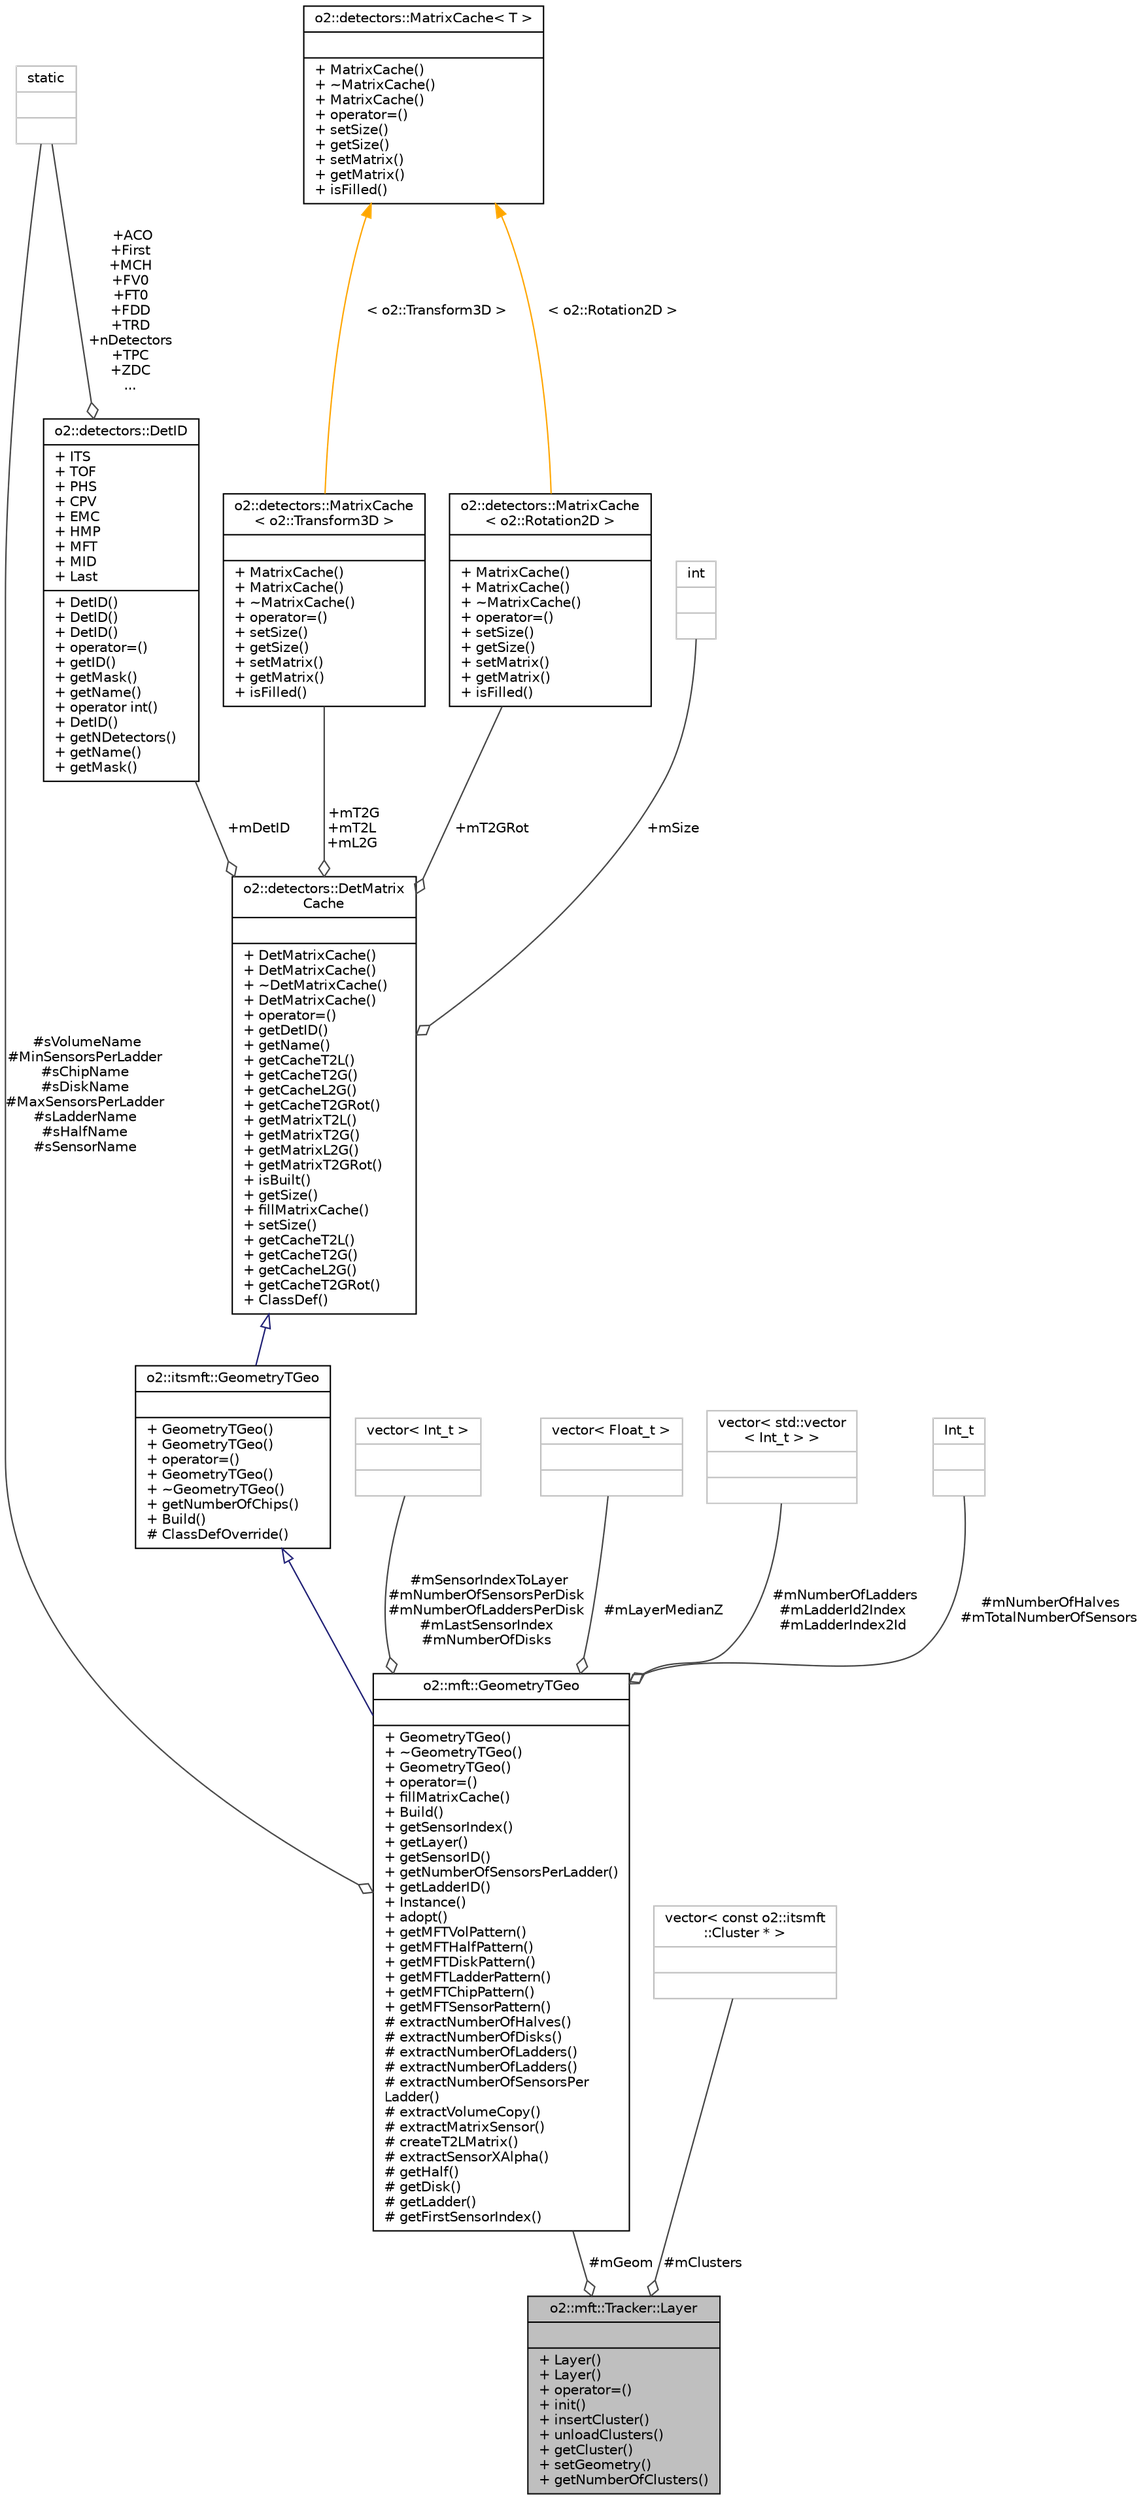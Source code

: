 digraph "o2::mft::Tracker::Layer"
{
 // INTERACTIVE_SVG=YES
  bgcolor="transparent";
  edge [fontname="Helvetica",fontsize="10",labelfontname="Helvetica",labelfontsize="10"];
  node [fontname="Helvetica",fontsize="10",shape=record];
  Node1 [label="{o2::mft::Tracker::Layer\n||+ Layer()\l+ Layer()\l+ operator=()\l+ init()\l+ insertCluster()\l+ unloadClusters()\l+ getCluster()\l+ setGeometry()\l+ getNumberOfClusters()\l}",height=0.2,width=0.4,color="black", fillcolor="grey75", style="filled", fontcolor="black"];
  Node2 -> Node1 [color="grey25",fontsize="10",style="solid",label=" #mGeom" ,arrowhead="odiamond",fontname="Helvetica"];
  Node2 [label="{o2::mft::GeometryTGeo\n||+ GeometryTGeo()\l+ ~GeometryTGeo()\l+ GeometryTGeo()\l+ operator=()\l+ fillMatrixCache()\l+ Build()\l+ getSensorIndex()\l+ getLayer()\l+ getSensorID()\l+ getNumberOfSensorsPerLadder()\l+ getLadderID()\l+ Instance()\l+ adopt()\l+ getMFTVolPattern()\l+ getMFTHalfPattern()\l+ getMFTDiskPattern()\l+ getMFTLadderPattern()\l+ getMFTChipPattern()\l+ getMFTSensorPattern()\l# extractNumberOfHalves()\l# extractNumberOfDisks()\l# extractNumberOfLadders()\l# extractNumberOfLadders()\l# extractNumberOfSensorsPer\lLadder()\l# extractVolumeCopy()\l# extractMatrixSensor()\l# createT2LMatrix()\l# extractSensorXAlpha()\l# getHalf()\l# getDisk()\l# getLadder()\l# getFirstSensorIndex()\l}",height=0.2,width=0.4,color="black",URL="$de/db5/classo2_1_1mft_1_1GeometryTGeo.html"];
  Node3 -> Node2 [dir="back",color="midnightblue",fontsize="10",style="solid",arrowtail="onormal",fontname="Helvetica"];
  Node3 [label="{o2::itsmft::GeometryTGeo\n||+ GeometryTGeo()\l+ GeometryTGeo()\l+ operator=()\l+ GeometryTGeo()\l+ ~GeometryTGeo()\l+ getNumberOfChips()\l+ Build()\l# ClassDefOverride()\l}",height=0.2,width=0.4,color="black",URL="$d9/d02/classo2_1_1itsmft_1_1GeometryTGeo.html"];
  Node4 -> Node3 [dir="back",color="midnightblue",fontsize="10",style="solid",arrowtail="onormal",fontname="Helvetica"];
  Node4 [label="{o2::detectors::DetMatrix\lCache\n||+ DetMatrixCache()\l+ DetMatrixCache()\l+ ~DetMatrixCache()\l+ DetMatrixCache()\l+ operator=()\l+ getDetID()\l+ getName()\l+ getCacheT2L()\l+ getCacheT2G()\l+ getCacheL2G()\l+ getCacheT2GRot()\l+ getMatrixT2L()\l+ getMatrixT2G()\l+ getMatrixL2G()\l+ getMatrixT2GRot()\l+ isBuilt()\l+ getSize()\l+ fillMatrixCache()\l+ setSize()\l+ getCacheT2L()\l+ getCacheT2G()\l+ getCacheL2G()\l+ getCacheT2GRot()\l+ ClassDef()\l}",height=0.2,width=0.4,color="black",URL="$df/d06/classo2_1_1detectors_1_1DetMatrixCache.html"];
  Node5 -> Node4 [color="grey25",fontsize="10",style="solid",label=" +mDetID" ,arrowhead="odiamond",fontname="Helvetica"];
  Node5 [label="{o2::detectors::DetID\n|+ ITS\l+ TOF\l+ PHS\l+ CPV\l+ EMC\l+ HMP\l+ MFT\l+ MID\l+ Last\l|+ DetID()\l+ DetID()\l+ DetID()\l+ operator=()\l+ getID()\l+ getMask()\l+ getName()\l+ operator int()\l+ DetID()\l+ getNDetectors()\l+ getName()\l+ getMask()\l}",height=0.2,width=0.4,color="black",URL="$d6/dd5/classo2_1_1detectors_1_1DetID.html",tooltip="Static class with identifiers, bitmasks and names for ALICE detectors. "];
  Node6 -> Node5 [color="grey25",fontsize="10",style="solid",label=" +ACO\n+First\n+MCH\n+FV0\n+FT0\n+FDD\n+TRD\n+nDetectors\n+TPC\n+ZDC\n..." ,arrowhead="odiamond",fontname="Helvetica"];
  Node6 [label="{static\n||}",height=0.2,width=0.4,color="grey75"];
  Node7 -> Node4 [color="grey25",fontsize="10",style="solid",label=" +mT2G\n+mT2L\n+mL2G" ,arrowhead="odiamond",fontname="Helvetica"];
  Node7 [label="{o2::detectors::MatrixCache\l\< o2::Transform3D \>\n||+ MatrixCache()\l+ MatrixCache()\l+ ~MatrixCache()\l+ operator=()\l+ setSize()\l+ getSize()\l+ setMatrix()\l+ getMatrix()\l+ isFilled()\l}",height=0.2,width=0.4,color="black",URL="$d4/daa/classo2_1_1detectors_1_1MatrixCache.html"];
  Node8 -> Node7 [dir="back",color="orange",fontsize="10",style="solid",label=" \< o2::Transform3D \>" ,fontname="Helvetica"];
  Node8 [label="{o2::detectors::MatrixCache\< T \>\n||+ MatrixCache()\l+ ~MatrixCache()\l+ MatrixCache()\l+ operator=()\l+ setSize()\l+ getSize()\l+ setMatrix()\l+ getMatrix()\l+ isFilled()\l}",height=0.2,width=0.4,color="black",URL="$d4/daa/classo2_1_1detectors_1_1MatrixCache.html",tooltip="MatrixCache is a vector of cached transform matrices (per sensor) for specific Transformation type..."];
  Node9 -> Node4 [color="grey25",fontsize="10",style="solid",label=" +mSize" ,arrowhead="odiamond",fontname="Helvetica"];
  Node9 [label="{int\n||}",height=0.2,width=0.4,color="grey75"];
  Node10 -> Node4 [color="grey25",fontsize="10",style="solid",label=" +mT2GRot" ,arrowhead="odiamond",fontname="Helvetica"];
  Node10 [label="{o2::detectors::MatrixCache\l\< o2::Rotation2D \>\n||+ MatrixCache()\l+ MatrixCache()\l+ ~MatrixCache()\l+ operator=()\l+ setSize()\l+ getSize()\l+ setMatrix()\l+ getMatrix()\l+ isFilled()\l}",height=0.2,width=0.4,color="black",URL="$d4/daa/classo2_1_1detectors_1_1MatrixCache.html"];
  Node8 -> Node10 [dir="back",color="orange",fontsize="10",style="solid",label=" \< o2::Rotation2D \>" ,fontname="Helvetica"];
  Node11 -> Node2 [color="grey25",fontsize="10",style="solid",label=" #mSensorIndexToLayer\n#mNumberOfSensorsPerDisk\n#mNumberOfLaddersPerDisk\n#mLastSensorIndex\n#mNumberOfDisks" ,arrowhead="odiamond",fontname="Helvetica"];
  Node11 [label="{vector\< Int_t \>\n||}",height=0.2,width=0.4,color="grey75"];
  Node12 -> Node2 [color="grey25",fontsize="10",style="solid",label=" #mLayerMedianZ" ,arrowhead="odiamond",fontname="Helvetica"];
  Node12 [label="{vector\< Float_t \>\n||}",height=0.2,width=0.4,color="grey75"];
  Node13 -> Node2 [color="grey25",fontsize="10",style="solid",label=" #mNumberOfLadders\n#mLadderId2Index\n#mLadderIndex2Id" ,arrowhead="odiamond",fontname="Helvetica"];
  Node13 [label="{vector\< std::vector\l\< Int_t \> \>\n||}",height=0.2,width=0.4,color="grey75"];
  Node6 -> Node2 [color="grey25",fontsize="10",style="solid",label=" #sVolumeName\n#MinSensorsPerLadder\n#sChipName\n#sDiskName\n#MaxSensorsPerLadder\n#sLadderName\n#sHalfName\n#sSensorName" ,arrowhead="odiamond",fontname="Helvetica"];
  Node14 -> Node2 [color="grey25",fontsize="10",style="solid",label=" #mNumberOfHalves\n#mTotalNumberOfSensors" ,arrowhead="odiamond",fontname="Helvetica"];
  Node14 [label="{Int_t\n||}",height=0.2,width=0.4,color="grey75"];
  Node15 -> Node1 [color="grey25",fontsize="10",style="solid",label=" #mClusters" ,arrowhead="odiamond",fontname="Helvetica"];
  Node15 [label="{vector\< const o2::itsmft\l::Cluster * \>\n||}",height=0.2,width=0.4,color="grey75"];
}
